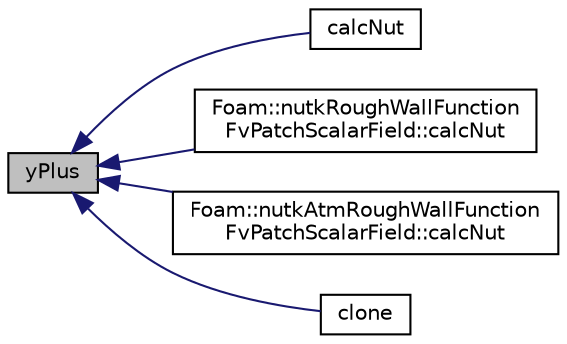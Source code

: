 digraph "yPlus"
{
  bgcolor="transparent";
  edge [fontname="Helvetica",fontsize="10",labelfontname="Helvetica",labelfontsize="10"];
  node [fontname="Helvetica",fontsize="10",shape=record];
  rankdir="LR";
  Node95 [label="yPlus",height=0.2,width=0.4,color="black", fillcolor="grey75", style="filled", fontcolor="black"];
  Node95 -> Node96 [dir="back",color="midnightblue",fontsize="10",style="solid",fontname="Helvetica"];
  Node96 [label="calcNut",height=0.2,width=0.4,color="black",URL="$a32153.html#a770ef88c60cd370e9d4eacc46f774f07",tooltip="Calculate the turbulence viscosity. "];
  Node95 -> Node97 [dir="back",color="midnightblue",fontsize="10",style="solid",fontname="Helvetica"];
  Node97 [label="Foam::nutkRoughWallFunction\lFvPatchScalarField::calcNut",height=0.2,width=0.4,color="black",URL="$a32149.html#a770ef88c60cd370e9d4eacc46f774f07",tooltip="Calculate the turbulence viscosity. "];
  Node95 -> Node98 [dir="back",color="midnightblue",fontsize="10",style="solid",fontname="Helvetica"];
  Node98 [label="Foam::nutkAtmRoughWallFunction\lFvPatchScalarField::calcNut",height=0.2,width=0.4,color="black",URL="$a32145.html#a770ef88c60cd370e9d4eacc46f774f07",tooltip="Calculate the turbulence viscosity. "];
  Node95 -> Node99 [dir="back",color="midnightblue",fontsize="10",style="solid",fontname="Helvetica"];
  Node99 [label="clone",height=0.2,width=0.4,color="black",URL="$a32153.html#a617bc55e78cf53196df9217431e5aa96",tooltip="Construct and return a clone setting internal field reference. "];
}
